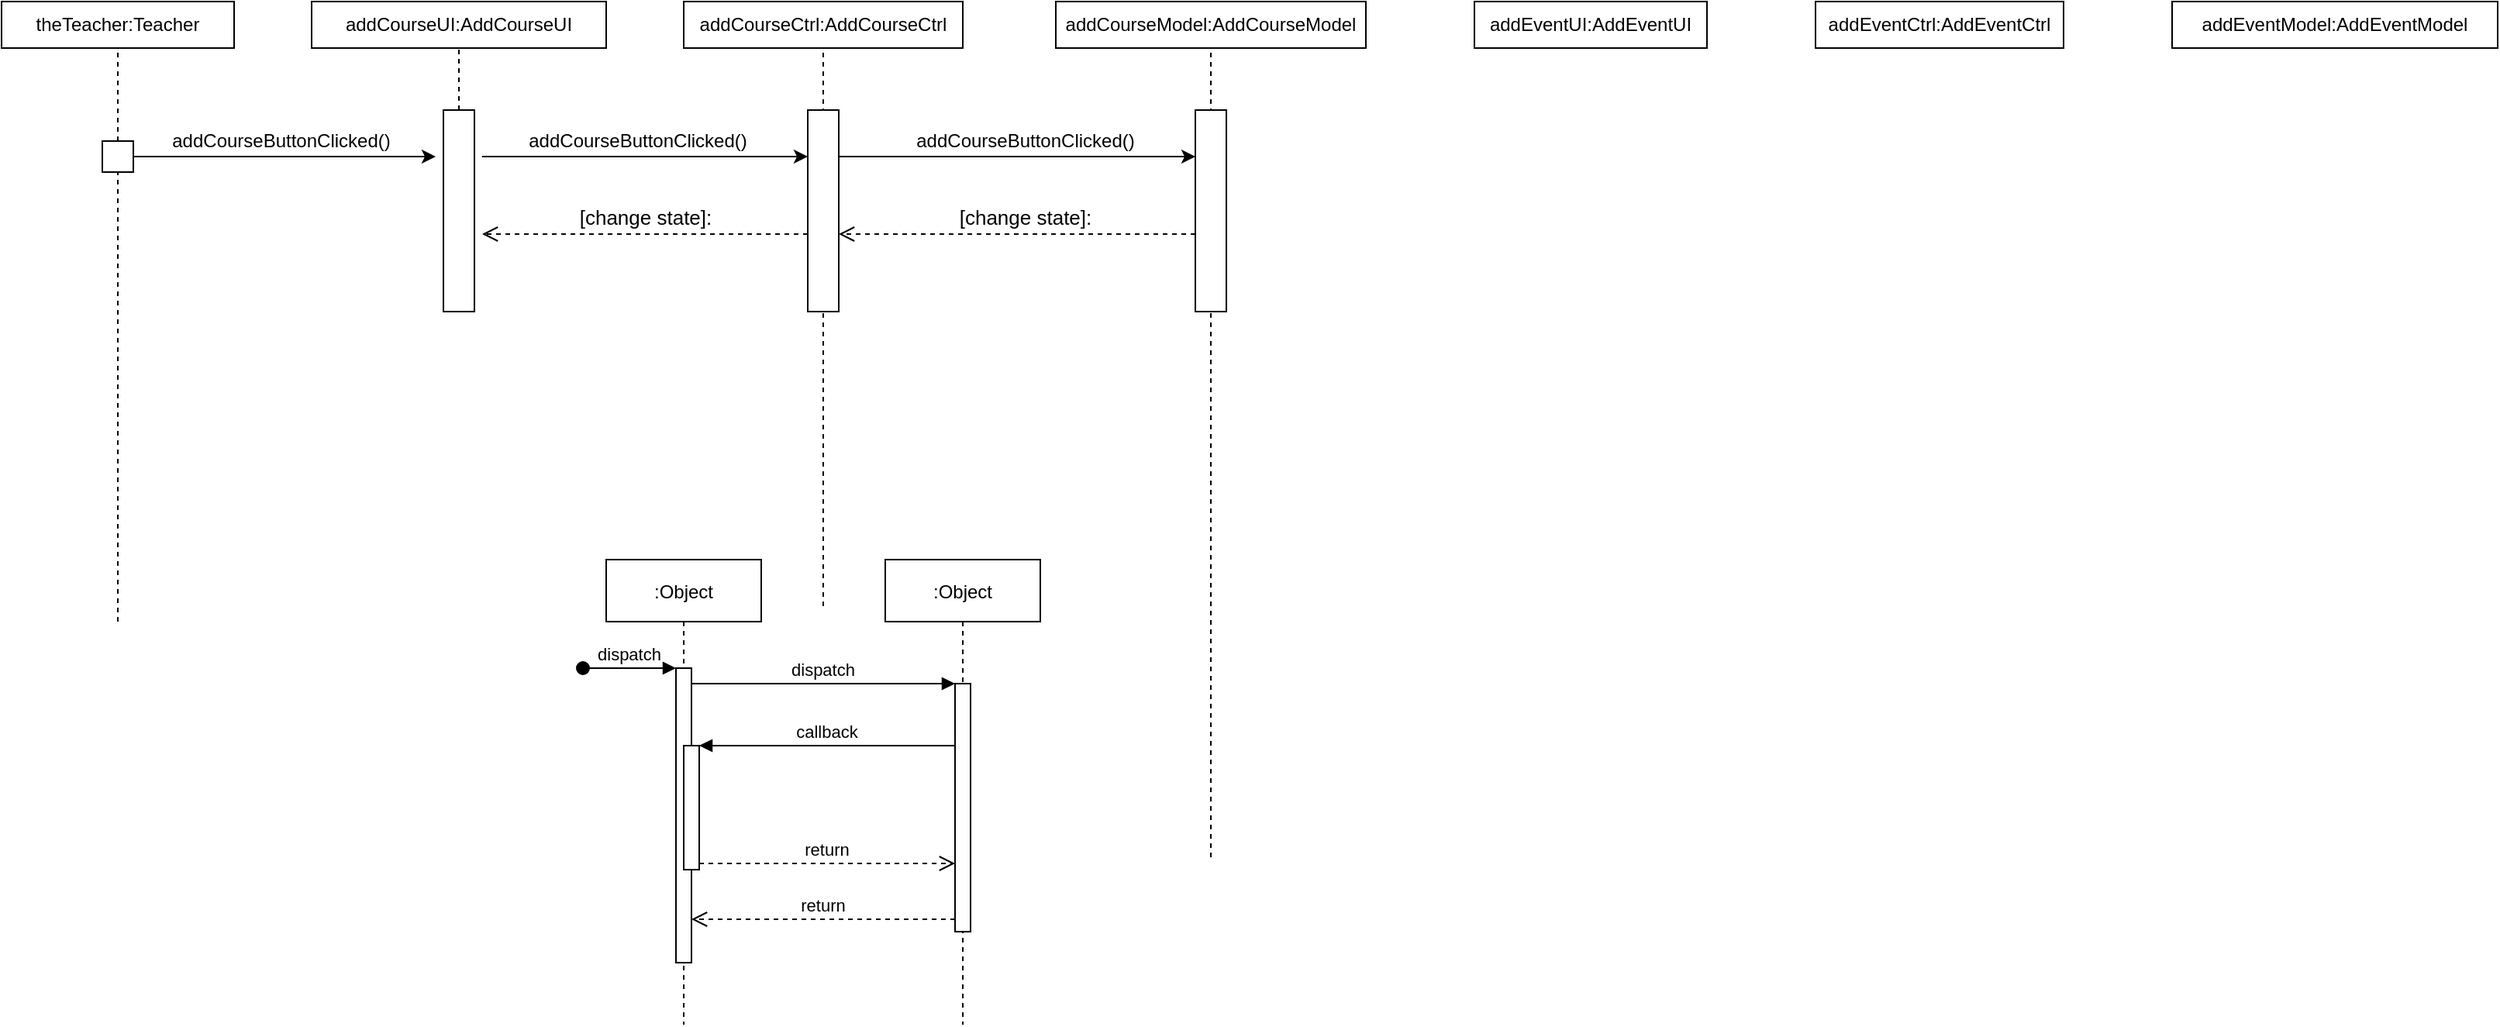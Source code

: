 <mxfile version="16.5.4" type="github">
  <diagram id="kgpKYQtTHZ0yAKxKKP6v" name="Page-1">
    <mxGraphModel dx="946" dy="511" grid="1" gridSize="10" guides="1" tooltips="1" connect="1" arrows="1" fold="1" page="1" pageScale="1" pageWidth="850" pageHeight="1100" math="0" shadow="0">
      <root>
        <mxCell id="0" />
        <mxCell id="1" parent="0" />
        <mxCell id="Bq1i4UpmWdYSBmSz_STu-1" value="" style="group" vertex="1" connectable="0" parent="1">
          <mxGeometry x="450" y="440" width="280" height="300" as="geometry" />
        </mxCell>
        <mxCell id="3nuBFxr9cyL0pnOWT2aG-1" value=":Object" style="shape=umlLifeline;perimeter=lifelinePerimeter;container=1;collapsible=0;recursiveResize=0;rounded=0;shadow=0;strokeWidth=1;" parent="Bq1i4UpmWdYSBmSz_STu-1" vertex="1">
          <mxGeometry width="100" height="300" as="geometry" />
        </mxCell>
        <mxCell id="3nuBFxr9cyL0pnOWT2aG-2" value="" style="points=[];perimeter=orthogonalPerimeter;rounded=0;shadow=0;strokeWidth=1;" parent="3nuBFxr9cyL0pnOWT2aG-1" vertex="1">
          <mxGeometry x="45" y="70" width="10" height="190" as="geometry" />
        </mxCell>
        <mxCell id="3nuBFxr9cyL0pnOWT2aG-3" value="dispatch" style="verticalAlign=bottom;startArrow=oval;endArrow=block;startSize=8;shadow=0;strokeWidth=1;" parent="3nuBFxr9cyL0pnOWT2aG-1" target="3nuBFxr9cyL0pnOWT2aG-2" edge="1">
          <mxGeometry relative="1" as="geometry">
            <mxPoint x="-15" y="70" as="sourcePoint" />
          </mxGeometry>
        </mxCell>
        <mxCell id="3nuBFxr9cyL0pnOWT2aG-4" value="" style="points=[];perimeter=orthogonalPerimeter;rounded=0;shadow=0;strokeWidth=1;" parent="3nuBFxr9cyL0pnOWT2aG-1" vertex="1">
          <mxGeometry x="50" y="120" width="10" height="80" as="geometry" />
        </mxCell>
        <mxCell id="3nuBFxr9cyL0pnOWT2aG-5" value=":Object" style="shape=umlLifeline;perimeter=lifelinePerimeter;container=1;collapsible=0;recursiveResize=0;rounded=0;shadow=0;strokeWidth=1;" parent="Bq1i4UpmWdYSBmSz_STu-1" vertex="1">
          <mxGeometry x="180" width="100" height="300" as="geometry" />
        </mxCell>
        <mxCell id="3nuBFxr9cyL0pnOWT2aG-6" value="" style="points=[];perimeter=orthogonalPerimeter;rounded=0;shadow=0;strokeWidth=1;" parent="3nuBFxr9cyL0pnOWT2aG-5" vertex="1">
          <mxGeometry x="45" y="80" width="10" height="160" as="geometry" />
        </mxCell>
        <mxCell id="3nuBFxr9cyL0pnOWT2aG-7" value="return" style="verticalAlign=bottom;endArrow=open;dashed=1;endSize=8;exitX=0;exitY=0.95;shadow=0;strokeWidth=1;" parent="Bq1i4UpmWdYSBmSz_STu-1" source="3nuBFxr9cyL0pnOWT2aG-6" target="3nuBFxr9cyL0pnOWT2aG-2" edge="1">
          <mxGeometry relative="1" as="geometry">
            <mxPoint x="155" y="156" as="targetPoint" />
          </mxGeometry>
        </mxCell>
        <mxCell id="3nuBFxr9cyL0pnOWT2aG-8" value="dispatch" style="verticalAlign=bottom;endArrow=block;entryX=0;entryY=0;shadow=0;strokeWidth=1;" parent="Bq1i4UpmWdYSBmSz_STu-1" source="3nuBFxr9cyL0pnOWT2aG-2" target="3nuBFxr9cyL0pnOWT2aG-6" edge="1">
          <mxGeometry relative="1" as="geometry">
            <mxPoint x="155" y="80" as="sourcePoint" />
          </mxGeometry>
        </mxCell>
        <mxCell id="3nuBFxr9cyL0pnOWT2aG-9" value="callback" style="verticalAlign=bottom;endArrow=block;entryX=1;entryY=0;shadow=0;strokeWidth=1;" parent="Bq1i4UpmWdYSBmSz_STu-1" source="3nuBFxr9cyL0pnOWT2aG-6" target="3nuBFxr9cyL0pnOWT2aG-4" edge="1">
          <mxGeometry relative="1" as="geometry">
            <mxPoint x="120" y="120" as="sourcePoint" />
          </mxGeometry>
        </mxCell>
        <mxCell id="3nuBFxr9cyL0pnOWT2aG-10" value="return" style="verticalAlign=bottom;endArrow=open;dashed=1;endSize=8;exitX=1;exitY=0.95;shadow=0;strokeWidth=1;" parent="Bq1i4UpmWdYSBmSz_STu-1" source="3nuBFxr9cyL0pnOWT2aG-4" target="3nuBFxr9cyL0pnOWT2aG-6" edge="1">
          <mxGeometry relative="1" as="geometry">
            <mxPoint x="120" y="177" as="targetPoint" />
          </mxGeometry>
        </mxCell>
        <mxCell id="Bq1i4UpmWdYSBmSz_STu-2" value="theTeacher:Teacher" style="rounded=0;whiteSpace=wrap;html=1;" vertex="1" parent="1">
          <mxGeometry x="60" y="80" width="150" height="30" as="geometry" />
        </mxCell>
        <mxCell id="Bq1i4UpmWdYSBmSz_STu-3" value="addCourseUI:AddCourseUI" style="rounded=0;whiteSpace=wrap;html=1;" vertex="1" parent="1">
          <mxGeometry x="260" y="80" width="190" height="30" as="geometry" />
        </mxCell>
        <mxCell id="Bq1i4UpmWdYSBmSz_STu-4" value="addCourseCtrl:AddCourseCtrl" style="rounded=0;whiteSpace=wrap;html=1;" vertex="1" parent="1">
          <mxGeometry x="500" y="80" width="180" height="30" as="geometry" />
        </mxCell>
        <mxCell id="Bq1i4UpmWdYSBmSz_STu-5" value="addCourseModel:AddCourseModel" style="rounded=0;whiteSpace=wrap;html=1;" vertex="1" parent="1">
          <mxGeometry x="740" y="80" width="200" height="30" as="geometry" />
        </mxCell>
        <mxCell id="Bq1i4UpmWdYSBmSz_STu-6" value="addEventUI:AddEventUI" style="rounded=0;whiteSpace=wrap;html=1;" vertex="1" parent="1">
          <mxGeometry x="1010" y="80" width="150" height="30" as="geometry" />
        </mxCell>
        <mxCell id="Bq1i4UpmWdYSBmSz_STu-7" value="addEventModel:AddEventModel" style="rounded=0;whiteSpace=wrap;html=1;" vertex="1" parent="1">
          <mxGeometry x="1460" y="80" width="210" height="30" as="geometry" />
        </mxCell>
        <mxCell id="Bq1i4UpmWdYSBmSz_STu-8" value="addEventCtrl:AddEventCtrl" style="rounded=0;whiteSpace=wrap;html=1;" vertex="1" parent="1">
          <mxGeometry x="1230" y="80" width="160" height="30" as="geometry" />
        </mxCell>
        <mxCell id="Bq1i4UpmWdYSBmSz_STu-9" value="" style="endArrow=none;dashed=1;html=1;rounded=0;entryX=0.5;entryY=1;entryDx=0;entryDy=0;startArrow=none;" edge="1" parent="1" source="Bq1i4UpmWdYSBmSz_STu-10" target="Bq1i4UpmWdYSBmSz_STu-2">
          <mxGeometry width="50" height="50" relative="1" as="geometry">
            <mxPoint x="135" y="480" as="sourcePoint" />
            <mxPoint x="360" y="240" as="targetPoint" />
          </mxGeometry>
        </mxCell>
        <mxCell id="Bq1i4UpmWdYSBmSz_STu-11" value="" style="endArrow=none;dashed=1;html=1;rounded=0;entryX=0.5;entryY=1;entryDx=0;entryDy=0;startArrow=none;" edge="1" parent="1" source="Bq1i4UpmWdYSBmSz_STu-14" target="Bq1i4UpmWdYSBmSz_STu-3">
          <mxGeometry width="50" height="50" relative="1" as="geometry">
            <mxPoint x="355" y="480" as="sourcePoint" />
            <mxPoint x="360" y="240" as="targetPoint" />
          </mxGeometry>
        </mxCell>
        <mxCell id="Bq1i4UpmWdYSBmSz_STu-14" value="" style="rounded=0;whiteSpace=wrap;html=1;" vertex="1" parent="1">
          <mxGeometry x="345" y="150" width="20" height="130" as="geometry" />
        </mxCell>
        <mxCell id="Bq1i4UpmWdYSBmSz_STu-17" value="" style="endArrow=none;dashed=1;html=1;rounded=0;entryX=0.5;entryY=1;entryDx=0;entryDy=0;" edge="1" parent="1" target="Bq1i4UpmWdYSBmSz_STu-4">
          <mxGeometry width="50" height="50" relative="1" as="geometry">
            <mxPoint x="590" y="470" as="sourcePoint" />
            <mxPoint x="360" y="240" as="targetPoint" />
          </mxGeometry>
        </mxCell>
        <mxCell id="Bq1i4UpmWdYSBmSz_STu-18" value="" style="rounded=0;whiteSpace=wrap;html=1;" vertex="1" parent="1">
          <mxGeometry x="580" y="150" width="20" height="130" as="geometry" />
        </mxCell>
        <mxCell id="Bq1i4UpmWdYSBmSz_STu-10" value="" style="whiteSpace=wrap;html=1;aspect=fixed;" vertex="1" parent="1">
          <mxGeometry x="125" y="170" width="20" height="20" as="geometry" />
        </mxCell>
        <mxCell id="Bq1i4UpmWdYSBmSz_STu-19" value="" style="endArrow=none;dashed=1;html=1;rounded=0;entryX=0.5;entryY=1;entryDx=0;entryDy=0;" edge="1" parent="1" target="Bq1i4UpmWdYSBmSz_STu-10">
          <mxGeometry width="50" height="50" relative="1" as="geometry">
            <mxPoint x="135" y="480" as="sourcePoint" />
            <mxPoint x="135" y="110" as="targetPoint" />
          </mxGeometry>
        </mxCell>
        <mxCell id="Bq1i4UpmWdYSBmSz_STu-21" value="" style="group" vertex="1" connectable="0" parent="1">
          <mxGeometry x="160" y="160" width="160" height="20" as="geometry" />
        </mxCell>
        <mxCell id="Bq1i4UpmWdYSBmSz_STu-12" value="" style="endArrow=classic;html=1;rounded=0;exitX=1;exitY=0.5;exitDx=0;exitDy=0;" edge="1" parent="Bq1i4UpmWdYSBmSz_STu-21" source="Bq1i4UpmWdYSBmSz_STu-10">
          <mxGeometry width="50" height="50" relative="1" as="geometry">
            <mxPoint x="150" y="130" as="sourcePoint" />
            <mxPoint x="180" y="20" as="targetPoint" />
          </mxGeometry>
        </mxCell>
        <mxCell id="Bq1i4UpmWdYSBmSz_STu-16" value="addCourseButtonClicked()" style="text;html=1;align=center;verticalAlign=middle;resizable=0;points=[];autosize=1;strokeColor=none;fillColor=none;" vertex="1" parent="Bq1i4UpmWdYSBmSz_STu-21">
          <mxGeometry width="160" height="20" as="geometry" />
        </mxCell>
        <mxCell id="Bq1i4UpmWdYSBmSz_STu-23" value="" style="endArrow=classic;html=1;rounded=0;" edge="1" parent="1">
          <mxGeometry width="50" height="50" relative="1" as="geometry">
            <mxPoint x="370" y="180" as="sourcePoint" />
            <mxPoint x="580" y="180" as="targetPoint" />
            <Array as="points" />
          </mxGeometry>
        </mxCell>
        <mxCell id="Bq1i4UpmWdYSBmSz_STu-24" value="addCourseButtonClicked()" style="text;html=1;align=center;verticalAlign=middle;resizable=0;points=[];autosize=1;strokeColor=none;fillColor=none;" vertex="1" parent="1">
          <mxGeometry x="390" y="160" width="160" height="20" as="geometry" />
        </mxCell>
        <mxCell id="Bq1i4UpmWdYSBmSz_STu-27" value="" style="endArrow=none;dashed=1;html=1;rounded=0;entryX=0.5;entryY=1;entryDx=0;entryDy=0;" edge="1" parent="1" target="Bq1i4UpmWdYSBmSz_STu-5">
          <mxGeometry width="50" height="50" relative="1" as="geometry">
            <mxPoint x="840" y="632" as="sourcePoint" />
            <mxPoint x="800" y="240" as="targetPoint" />
          </mxGeometry>
        </mxCell>
        <mxCell id="Bq1i4UpmWdYSBmSz_STu-28" value="" style="rounded=0;whiteSpace=wrap;html=1;" vertex="1" parent="1">
          <mxGeometry x="830" y="150" width="20" height="130" as="geometry" />
        </mxCell>
        <mxCell id="Bq1i4UpmWdYSBmSz_STu-29" value="" style="endArrow=classic;html=1;rounded=0;" edge="1" parent="1">
          <mxGeometry width="50" height="50" relative="1" as="geometry">
            <mxPoint x="600" y="180" as="sourcePoint" />
            <mxPoint x="830" y="180" as="targetPoint" />
            <Array as="points" />
          </mxGeometry>
        </mxCell>
        <mxCell id="Bq1i4UpmWdYSBmSz_STu-30" value="addCourseButtonClicked()" style="text;html=1;align=center;verticalAlign=middle;resizable=0;points=[];autosize=1;strokeColor=none;fillColor=none;" vertex="1" parent="1">
          <mxGeometry x="640" y="160" width="160" height="20" as="geometry" />
        </mxCell>
        <mxCell id="Bq1i4UpmWdYSBmSz_STu-33" value="&lt;font style=&quot;font-size: 13px&quot;&gt;[change state]:&lt;/font&gt;" style="html=1;verticalAlign=bottom;endArrow=open;dashed=1;endSize=8;rounded=0;" edge="1" parent="1">
          <mxGeometry x="-0.043" relative="1" as="geometry">
            <mxPoint x="830" y="230" as="sourcePoint" />
            <mxPoint x="600" y="230" as="targetPoint" />
            <Array as="points">
              <mxPoint x="730" y="230" />
            </Array>
            <mxPoint as="offset" />
          </mxGeometry>
        </mxCell>
        <mxCell id="Bq1i4UpmWdYSBmSz_STu-34" value="&lt;font style=&quot;font-size: 13px&quot;&gt;[change state]:&lt;/font&gt;" style="html=1;verticalAlign=bottom;endArrow=open;dashed=1;endSize=8;rounded=0;" edge="1" parent="1">
          <mxGeometry relative="1" as="geometry">
            <mxPoint x="580" y="230" as="sourcePoint" />
            <mxPoint x="370" y="230" as="targetPoint" />
            <Array as="points">
              <mxPoint x="470" y="230" />
            </Array>
          </mxGeometry>
        </mxCell>
      </root>
    </mxGraphModel>
  </diagram>
</mxfile>
